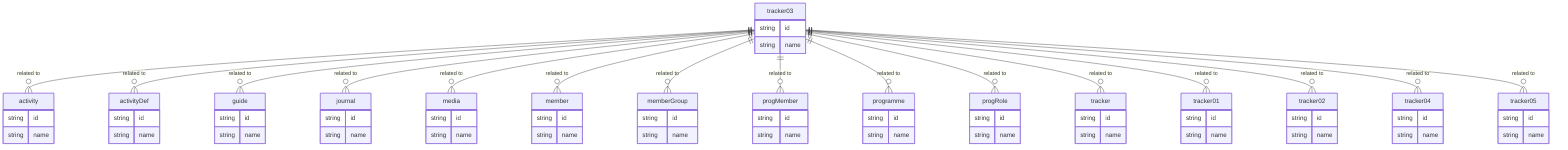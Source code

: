 erDiagram
    tracker03 {
        string id
        string name
    }
    activity {
        string id
        string name
    }
    activityDef {
        string id
        string name
    }
    guide {
        string id
        string name
    }
    journal {
        string id
        string name
    }
    media {
        string id
        string name
    }
    member {
        string id
        string name
    }
    memberGroup {
        string id
        string name
    }
    progMember {
        string id
        string name
    }
    programme {
        string id
        string name
    }
    progRole {
        string id
        string name
    }
    tracker {
        string id
        string name
    }
    tracker01 {
        string id
        string name
    }
    tracker02 {
        string id
        string name
    }
    tracker04 {
        string id
        string name
    }
    tracker05 {
        string id
        string name
    }

    %% Relationships
    tracker03 ||--o{ activity : "related to"
    tracker03 ||--o{ activityDef : "related to"
    tracker03 ||--o{ guide : "related to"
    tracker03 ||--o{ journal : "related to"
    tracker03 ||--o{ media : "related to"
    tracker03 ||--o{ member : "related to"
    tracker03 ||--o{ memberGroup : "related to"
    tracker03 ||--o{ progMember : "related to"
    tracker03 ||--o{ programme : "related to"
    tracker03 ||--o{ progRole : "related to"
    tracker03 ||--o{ tracker : "related to"
    tracker03 ||--o{ tracker01 : "related to"
    tracker03 ||--o{ tracker02 : "related to"
    tracker03 ||--o{ tracker04 : "related to"
    tracker03 ||--o{ tracker05 : "related to"